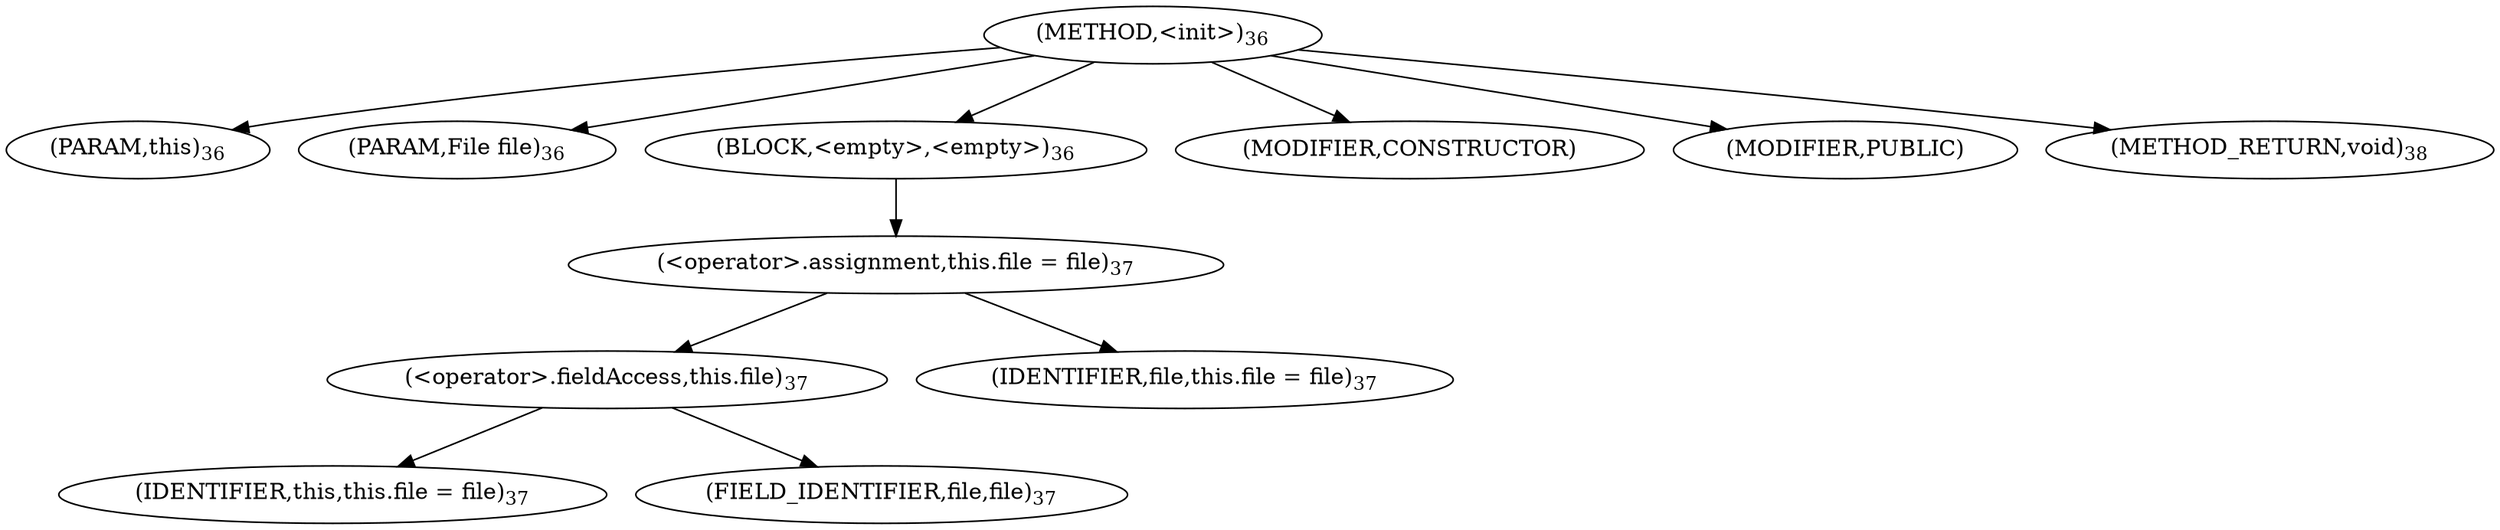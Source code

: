 digraph "&lt;init&gt;" {  
"33" [label = <(METHOD,&lt;init&gt;)<SUB>36</SUB>> ]
"6" [label = <(PARAM,this)<SUB>36</SUB>> ]
"34" [label = <(PARAM,File file)<SUB>36</SUB>> ]
"35" [label = <(BLOCK,&lt;empty&gt;,&lt;empty&gt;)<SUB>36</SUB>> ]
"36" [label = <(&lt;operator&gt;.assignment,this.file = file)<SUB>37</SUB>> ]
"37" [label = <(&lt;operator&gt;.fieldAccess,this.file)<SUB>37</SUB>> ]
"5" [label = <(IDENTIFIER,this,this.file = file)<SUB>37</SUB>> ]
"38" [label = <(FIELD_IDENTIFIER,file,file)<SUB>37</SUB>> ]
"39" [label = <(IDENTIFIER,file,this.file = file)<SUB>37</SUB>> ]
"40" [label = <(MODIFIER,CONSTRUCTOR)> ]
"41" [label = <(MODIFIER,PUBLIC)> ]
"42" [label = <(METHOD_RETURN,void)<SUB>38</SUB>> ]
  "33" -> "6" 
  "33" -> "34" 
  "33" -> "35" 
  "33" -> "40" 
  "33" -> "41" 
  "33" -> "42" 
  "35" -> "36" 
  "36" -> "37" 
  "36" -> "39" 
  "37" -> "5" 
  "37" -> "38" 
}
